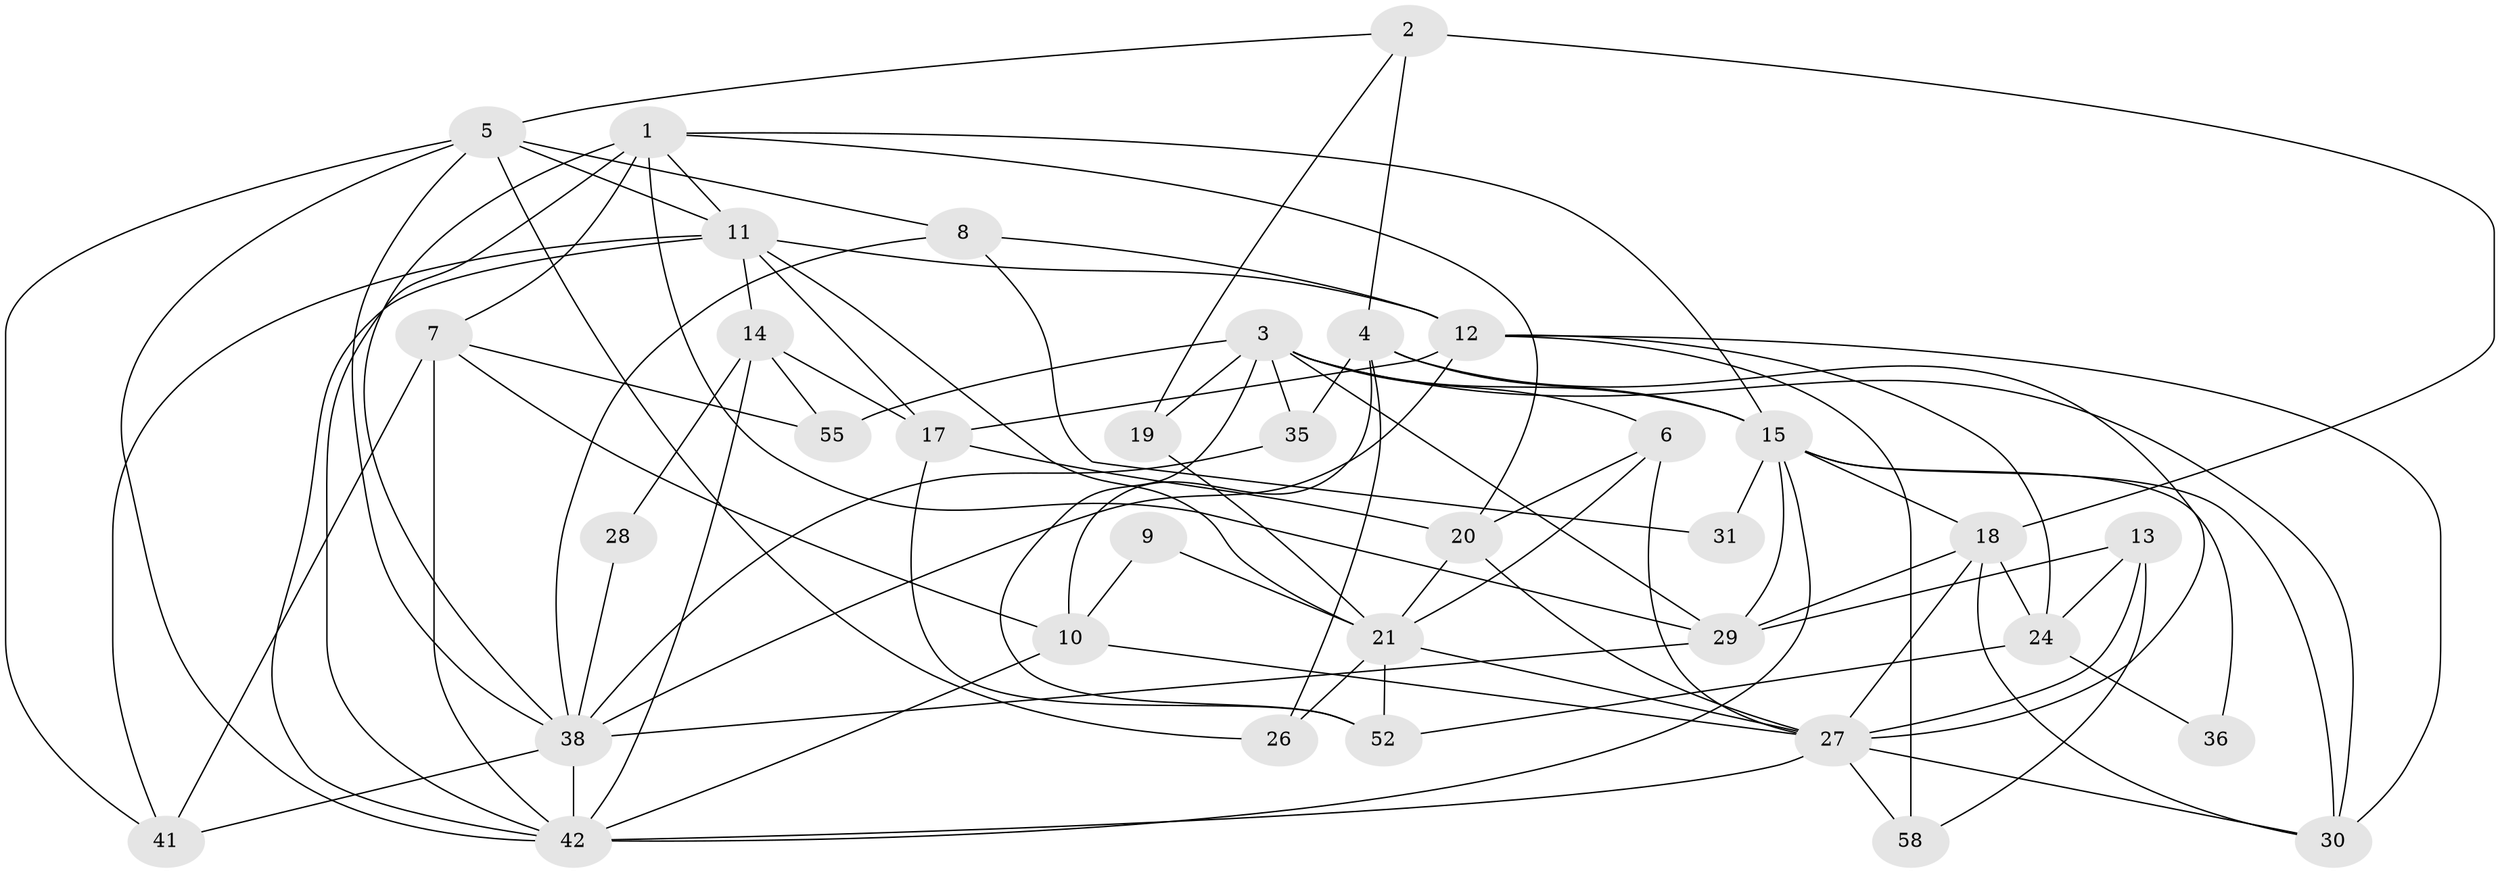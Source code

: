 // original degree distribution, {4: 0.3389830508474576, 2: 0.15254237288135594, 5: 0.1694915254237288, 3: 0.2033898305084746, 6: 0.0847457627118644, 7: 0.03389830508474576, 8: 0.01694915254237288}
// Generated by graph-tools (version 1.1) at 2025/41/03/06/25 10:41:57]
// undirected, 35 vertices, 91 edges
graph export_dot {
graph [start="1"]
  node [color=gray90,style=filled];
  1 [super="+23"];
  2 [super="+46"];
  3 [super="+16"];
  4 [super="+40"];
  5 [super="+50"];
  6 [super="+45"];
  7 [super="+25"];
  8 [super="+32"];
  9;
  10 [super="+33"];
  11 [super="+37"];
  12 [super="+22"];
  13;
  14;
  15 [super="+49"];
  17 [super="+54"];
  18 [super="+34"];
  19;
  20 [super="+48"];
  21 [super="+43"];
  24 [super="+56"];
  26;
  27 [super="+47"];
  28;
  29 [super="+44"];
  30 [super="+39"];
  31;
  35;
  36;
  38 [super="+51"];
  41 [super="+53"];
  42 [super="+59"];
  52;
  55 [super="+57"];
  58;
  1 -- 7;
  1 -- 15;
  1 -- 20;
  1 -- 42;
  1 -- 11;
  1 -- 38;
  1 -- 29;
  2 -- 5;
  2 -- 19;
  2 -- 18;
  2 -- 4;
  3 -- 19;
  3 -- 35;
  3 -- 15 [weight=2];
  3 -- 52;
  3 -- 30;
  3 -- 55;
  3 -- 6;
  3 -- 29;
  4 -- 26;
  4 -- 15;
  4 -- 35;
  4 -- 10;
  4 -- 27;
  5 -- 38;
  5 -- 11;
  5 -- 42;
  5 -- 8;
  5 -- 26;
  5 -- 41;
  6 -- 21;
  6 -- 27;
  6 -- 20;
  7 -- 42;
  7 -- 41;
  7 -- 10;
  7 -- 55;
  8 -- 12;
  8 -- 31;
  8 -- 38;
  9 -- 10;
  9 -- 21;
  10 -- 42;
  10 -- 27;
  11 -- 12;
  11 -- 17;
  11 -- 21;
  11 -- 41;
  11 -- 42;
  11 -- 14;
  12 -- 30;
  12 -- 17;
  12 -- 58 [weight=2];
  12 -- 38;
  12 -- 24;
  13 -- 58;
  13 -- 27;
  13 -- 24;
  13 -- 29;
  14 -- 17;
  14 -- 28;
  14 -- 42;
  14 -- 55;
  15 -- 30;
  15 -- 36;
  15 -- 29;
  15 -- 31;
  15 -- 42;
  15 -- 18;
  17 -- 20;
  17 -- 52;
  18 -- 30;
  18 -- 27;
  18 -- 24;
  18 -- 29;
  19 -- 21;
  20 -- 21;
  20 -- 27;
  21 -- 52;
  21 -- 26;
  21 -- 27;
  24 -- 52;
  24 -- 36;
  27 -- 58;
  27 -- 42;
  27 -- 30;
  28 -- 38;
  29 -- 38;
  35 -- 38;
  38 -- 42;
  38 -- 41;
}

